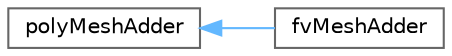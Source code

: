 digraph "Graphical Class Hierarchy"
{
 // LATEX_PDF_SIZE
  bgcolor="transparent";
  edge [fontname=Helvetica,fontsize=10,labelfontname=Helvetica,labelfontsize=10];
  node [fontname=Helvetica,fontsize=10,shape=box,height=0.2,width=0.4];
  rankdir="LR";
  Node0 [id="Node000000",label="polyMeshAdder",height=0.2,width=0.4,color="grey40", fillcolor="white", style="filled",URL="$classFoam_1_1polyMeshAdder.html",tooltip="Adds two meshes without using any polyMesh morphing."];
  Node0 -> Node1 [id="edge5220_Node000000_Node000001",dir="back",color="steelblue1",style="solid",tooltip=" "];
  Node1 [id="Node000001",label="fvMeshAdder",height=0.2,width=0.4,color="grey40", fillcolor="white", style="filled",URL="$classFoam_1_1fvMeshAdder.html",tooltip="Adds two fvMeshes without using any polyMesh morphing. Uses polyMeshAdder."];
}
